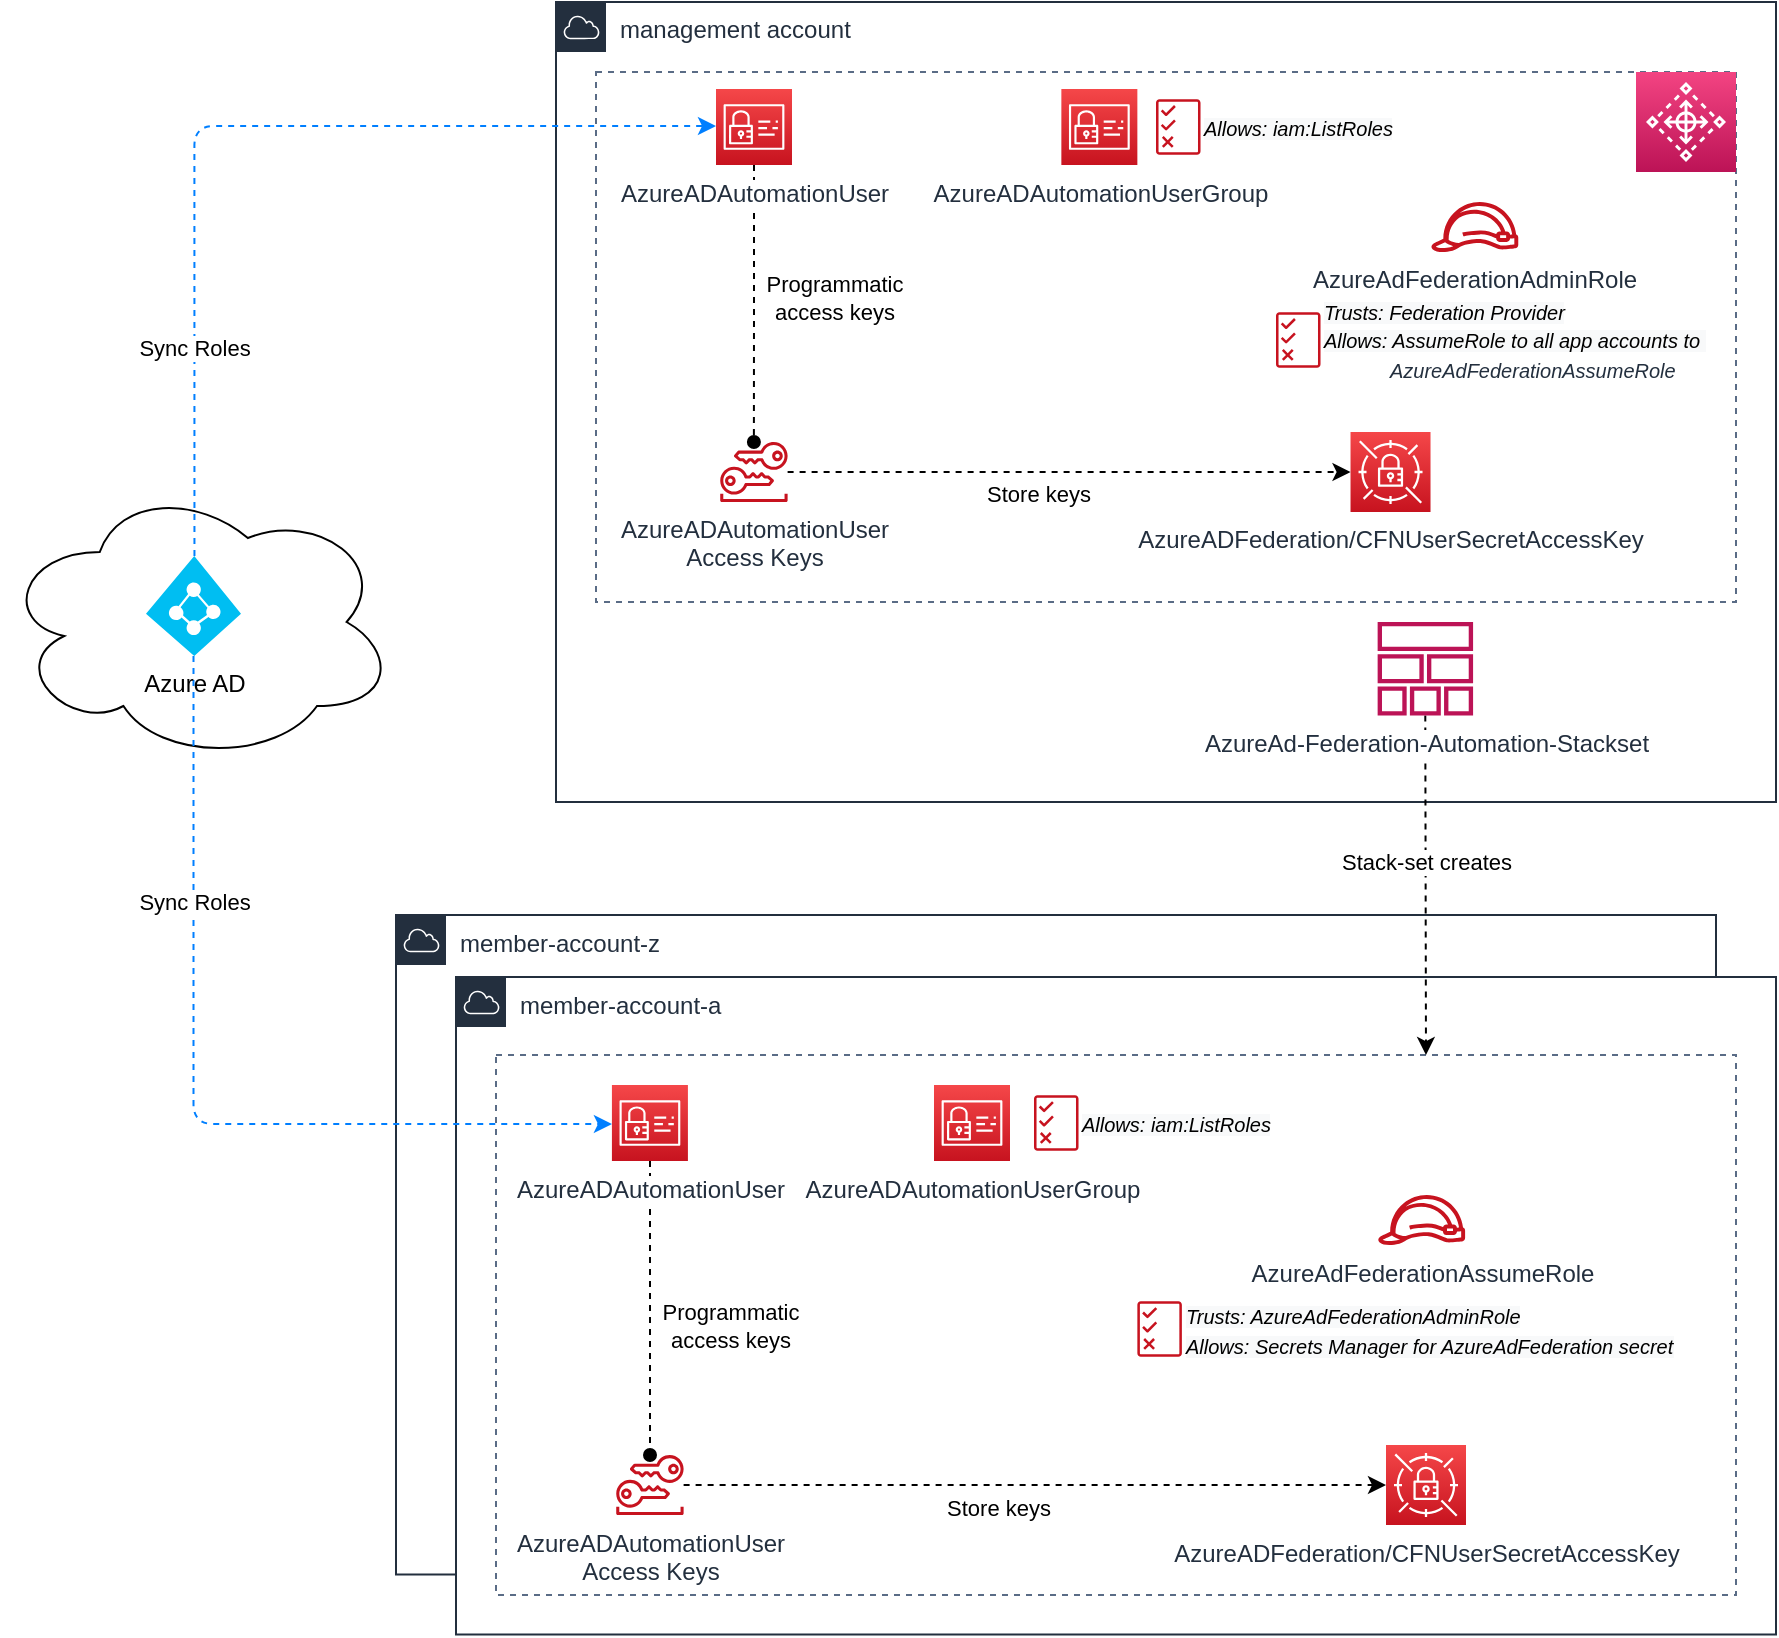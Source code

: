 <mxfile version="14.4.3" type="device" pages="3"><diagram id="FqrLZWHzoo5J5WxMDRZL" name="Architecture and setup"><mxGraphModel dx="2201" dy="2071" grid="1" gridSize="10" guides="1" tooltips="1" connect="1" arrows="1" fold="1" page="1" pageScale="1" pageWidth="850" pageHeight="1100" math="0" shadow="0"><root><mxCell id="c3f2tB6gFAgfBq4CRRod-0"/><mxCell id="c3f2tB6gFAgfBq4CRRod-1" parent="c3f2tB6gFAgfBq4CRRod-0"/><mxCell id="7dn_jiXcMwLFWpbqytFQ-9" value="management account" style="points=[[0,0],[0.25,0],[0.5,0],[0.75,0],[1,0],[1,0.25],[1,0.5],[1,0.75],[1,1],[0.75,1],[0.5,1],[0.25,1],[0,1],[0,0.75],[0,0.5],[0,0.25]];outlineConnect=0;gradientColor=none;html=1;whiteSpace=wrap;fontSize=12;fontStyle=0;shape=mxgraph.aws4.group;grIcon=mxgraph.aws4.group_aws_cloud;strokeColor=#232F3E;fillColor=none;verticalAlign=top;align=left;spacingLeft=30;fontColor=#232F3E;dashed=0;" parent="c3f2tB6gFAgfBq4CRRod-1" vertex="1"><mxGeometry x="150" y="-320" width="610" height="400" as="geometry"/></mxCell><mxCell id="RjcXQ5EP-Vv-G3318iv2-3" value="" style="fillColor=none;strokeColor=#5A6C86;dashed=1;verticalAlign=top;fontStyle=0;fontColor=#5A6C86;labelBackgroundColor=#ffffff;align=left;" parent="c3f2tB6gFAgfBq4CRRod-1" vertex="1"><mxGeometry x="170" y="-285" width="570" height="265" as="geometry"/></mxCell><mxCell id="SARxEaDUFfVSbtmHEN4Y-0" value="" style="ellipse;shape=cloud;whiteSpace=wrap;html=1;" parent="c3f2tB6gFAgfBq4CRRod-1" vertex="1"><mxGeometry x="-127.5" y="-80" width="197.5" height="140" as="geometry"/></mxCell><mxCell id="dH2w4yvX9Bx07AGb9wOr-0" value="member-account-z" style="points=[[0,0],[0.25,0],[0.5,0],[0.75,0],[1,0],[1,0.25],[1,0.5],[1,0.75],[1,1],[0.75,1],[0.5,1],[0.25,1],[0,1],[0,0.75],[0,0.5],[0,0.25]];outlineConnect=0;gradientColor=none;html=1;whiteSpace=wrap;fontSize=12;fontStyle=0;shape=mxgraph.aws4.group;grIcon=mxgraph.aws4.group_aws_cloud;strokeColor=#232F3E;verticalAlign=top;align=left;spacingLeft=30;fontColor=#232F3E;dashed=0;" parent="c3f2tB6gFAgfBq4CRRod-1" vertex="1"><mxGeometry x="70" y="136.53" width="660" height="329.77" as="geometry"/></mxCell><mxCell id="7dn_jiXcMwLFWpbqytFQ-4" value="member-account-a" style="points=[[0,0],[0.25,0],[0.5,0],[0.75,0],[1,0],[1,0.25],[1,0.5],[1,0.75],[1,1],[0.75,1],[0.5,1],[0.25,1],[0,1],[0,0.75],[0,0.5],[0,0.25]];outlineConnect=0;gradientColor=none;html=1;whiteSpace=wrap;fontSize=12;fontStyle=0;shape=mxgraph.aws4.group;grIcon=mxgraph.aws4.group_aws_cloud;strokeColor=#232F3E;verticalAlign=top;align=left;spacingLeft=30;fontColor=#232F3E;dashed=0;" parent="c3f2tB6gFAgfBq4CRRod-1" vertex="1"><mxGeometry x="100" y="167.53" width="660" height="328.77" as="geometry"/></mxCell><mxCell id="7dn_jiXcMwLFWpbqytFQ-58" value="AzureAdFederationAdminRole" style="outlineConnect=0;fontColor=#232F3E;gradientColor=none;fillColor=#C7131F;strokeColor=none;dashed=0;verticalLabelPosition=bottom;verticalAlign=top;align=center;html=1;fontSize=12;fontStyle=0;aspect=fixed;pointerEvents=1;shape=mxgraph.aws4.role;labelBackgroundColor=#ffffff;" parent="c3f2tB6gFAgfBq4CRRod-1" vertex="1"><mxGeometry x="587.26" y="-220" width="44.32" height="25" as="geometry"/></mxCell><mxCell id="7dn_jiXcMwLFWpbqytFQ-59" value="&lt;span style=&quot;color: rgb(0 , 0 , 0) ; font-size: 10px ; font-style: italic ; text-align: left ; background-color: rgb(248 , 249 , 250)&quot;&gt;Trusts: Federation Provider&lt;/span&gt;&lt;br style=&quot;color: rgb(0 , 0 , 0) ; font-size: 10px ; font-style: italic ; text-align: left ; background-color: rgb(248 , 249 , 250)&quot;&gt;&lt;span style=&quot;color: rgb(0 , 0 , 0) ; font-size: 10px ; font-style: italic ; text-align: left ; background-color: rgb(248 , 249 , 250)&quot;&gt;Allows: AssumeRole to all app accounts to&amp;nbsp;&lt;br&gt;&lt;/span&gt;&lt;span style=&quot;text-align: center&quot;&gt;&lt;font style=&quot;font-size: 10px&quot;&gt;&lt;i&gt;&amp;nbsp; &amp;nbsp; &amp;nbsp; &amp;nbsp; &amp;nbsp; &amp;nbsp; AzureAdFederationAssumeRole&lt;/i&gt;&lt;/font&gt;&lt;/span&gt;&lt;span style=&quot;color: rgb(0 , 0 , 0) ; font-size: 10px ; font-style: italic ; text-align: left ; background-color: rgb(248 , 249 , 250)&quot;&gt;&lt;br&gt;&lt;/span&gt;" style="outlineConnect=0;fontColor=#232F3E;gradientColor=none;fillColor=#C7131F;strokeColor=none;dashed=0;verticalLabelPosition=middle;verticalAlign=middle;align=left;html=1;fontSize=12;fontStyle=0;aspect=fixed;pointerEvents=1;shape=mxgraph.aws4.permissions;labelBackgroundColor=#ffffff;labelPosition=right;" parent="c3f2tB6gFAgfBq4CRRod-1" vertex="1"><mxGeometry x="510" y="-165" width="22.26" height="28" as="geometry"/></mxCell><mxCell id="7dn_jiXcMwLFWpbqytFQ-43" value="" style="fillColor=none;strokeColor=#5A6C86;dashed=1;verticalAlign=top;fontStyle=0;fontColor=#5A6C86;labelBackgroundColor=#ffffff;align=left;" parent="c3f2tB6gFAgfBq4CRRod-1" vertex="1"><mxGeometry x="120" y="206.53" width="620" height="270" as="geometry"/></mxCell><mxCell id="F_xfmrEzftqFc8TvGtLU-1" style="edgeStyle=orthogonalEdgeStyle;rounded=0;orthogonalLoop=1;jettySize=auto;html=1;fontColor=#FFFFFF;dashed=1;" edge="1" parent="c3f2tB6gFAgfBq4CRRod-1" source="7dn_jiXcMwLFWpbqytFQ-42" target="7dn_jiXcMwLFWpbqytFQ-45"><mxGeometry relative="1" as="geometry"/></mxCell><mxCell id="F_xfmrEzftqFc8TvGtLU-2" value="&lt;font color=&quot;#000000&quot;&gt;Store keys&lt;/font&gt;" style="edgeLabel;html=1;align=center;verticalAlign=middle;resizable=0;points=[];fontColor=#FFFFFF;" vertex="1" connectable="0" parent="F_xfmrEzftqFc8TvGtLU-1"><mxGeometry x="-0.08" y="-1" relative="1" as="geometry"><mxPoint x="-4.81" y="10" as="offset"/></mxGeometry></mxCell><mxCell id="7dn_jiXcMwLFWpbqytFQ-42" value="AzureADAutomationUser&lt;br&gt;Access Keys" style="outlineConnect=0;fontColor=#232F3E;gradientColor=none;fillColor=#C7131F;strokeColor=none;dashed=0;verticalLabelPosition=bottom;verticalAlign=top;align=center;html=1;fontSize=12;fontStyle=0;aspect=fixed;pointerEvents=1;shape=mxgraph.aws4.long_term_security_credential;labelBackgroundColor=#ffffff;" parent="c3f2tB6gFAgfBq4CRRod-1" vertex="1"><mxGeometry x="180" y="406.53" width="33.92" height="30" as="geometry"/></mxCell><mxCell id="7dn_jiXcMwLFWpbqytFQ-44" value="AzureADAutomationUserGroup" style="outlineConnect=0;fontColor=#232F3E;gradientColor=#F54749;gradientDirection=north;fillColor=#C7131F;strokeColor=#ffffff;dashed=0;verticalLabelPosition=bottom;verticalAlign=top;align=center;html=1;fontSize=12;fontStyle=0;aspect=fixed;shape=mxgraph.aws4.resourceIcon;resIcon=mxgraph.aws4.identity_and_access_management;labelBackgroundColor=#ffffff;" parent="c3f2tB6gFAgfBq4CRRod-1" vertex="1"><mxGeometry x="339" y="221.53" width="38" height="38" as="geometry"/></mxCell><mxCell id="7dn_jiXcMwLFWpbqytFQ-45" value="AzureADFederation/CFNUserSecretAccessKey" style="outlineConnect=0;fontColor=#232F3E;gradientColor=#F54749;gradientDirection=north;fillColor=#C7131F;strokeColor=#ffffff;dashed=0;verticalLabelPosition=bottom;verticalAlign=top;align=center;html=1;fontSize=12;fontStyle=0;aspect=fixed;shape=mxgraph.aws4.resourceIcon;resIcon=mxgraph.aws4.secrets_manager;labelBackgroundColor=#ffffff;" parent="c3f2tB6gFAgfBq4CRRod-1" vertex="1"><mxGeometry x="565" y="401.53" width="40" height="40" as="geometry"/></mxCell><mxCell id="F_xfmrEzftqFc8TvGtLU-3" style="edgeStyle=orthogonalEdgeStyle;rounded=1;orthogonalLoop=1;jettySize=auto;html=1;dashed=1;fontColor=#FFFFFF;endArrow=oval;endFill=1;" edge="1" parent="c3f2tB6gFAgfBq4CRRod-1" source="7dn_jiXcMwLFWpbqytFQ-41" target="7dn_jiXcMwLFWpbqytFQ-42"><mxGeometry relative="1" as="geometry"><Array as="points"><mxPoint x="197" y="336.53"/><mxPoint x="197" y="336.53"/></Array></mxGeometry></mxCell><mxCell id="F_xfmrEzftqFc8TvGtLU-4" value="&lt;font color=&quot;#000000&quot;&gt;Programmatic&lt;br&gt;access keys&lt;/font&gt;" style="edgeLabel;html=1;align=center;verticalAlign=middle;resizable=0;points=[];fontColor=#FFFFFF;" vertex="1" connectable="0" parent="F_xfmrEzftqFc8TvGtLU-3"><mxGeometry x="-0.43" y="1" relative="1" as="geometry"><mxPoint x="39" y="40.2" as="offset"/></mxGeometry></mxCell><mxCell id="7dn_jiXcMwLFWpbqytFQ-41" value="AzureADAutomationUser" style="outlineConnect=0;fontColor=#232F3E;gradientColor=#F54749;gradientDirection=north;fillColor=#C7131F;strokeColor=#ffffff;dashed=0;verticalLabelPosition=bottom;verticalAlign=top;align=center;html=1;fontSize=12;fontStyle=0;aspect=fixed;shape=mxgraph.aws4.resourceIcon;resIcon=mxgraph.aws4.identity_and_access_management;labelBackgroundColor=#ffffff;" parent="c3f2tB6gFAgfBq4CRRod-1" vertex="1"><mxGeometry x="177.96" y="221.53" width="38" height="38" as="geometry"/></mxCell><mxCell id="7dn_jiXcMwLFWpbqytFQ-50" value="&lt;span style=&quot;color: rgb(0 , 0 , 0) ; font-size: 10px ; font-style: italic ; text-align: left ; background-color: rgb(248 , 249 , 250)&quot;&gt;Allows: iam:ListRoles&lt;/span&gt;" style="outlineConnect=0;fontColor=#232F3E;gradientColor=none;fillColor=#C7131F;strokeColor=none;dashed=0;verticalLabelPosition=middle;verticalAlign=middle;align=left;html=1;fontSize=12;fontStyle=0;aspect=fixed;pointerEvents=1;shape=mxgraph.aws4.permissions;labelBackgroundColor=#ffffff;labelPosition=right;" parent="c3f2tB6gFAgfBq4CRRod-1" vertex="1"><mxGeometry x="389" y="226.53" width="22.26" height="28" as="geometry"/></mxCell><mxCell id="dH2w4yvX9Bx07AGb9wOr-2" style="edgeStyle=orthogonalEdgeStyle;rounded=1;orthogonalLoop=1;jettySize=auto;html=1;fontSize=11;dashed=1;strokeColor=#007FFF;" parent="c3f2tB6gFAgfBq4CRRod-1" source="dH2w4yvX9Bx07AGb9wOr-1" target="7dn_jiXcMwLFWpbqytFQ-41" edge="1"><mxGeometry relative="1" as="geometry"><Array as="points"><mxPoint x="-31" y="241"/></Array></mxGeometry></mxCell><mxCell id="dH2w4yvX9Bx07AGb9wOr-3" value="Sync Roles" style="edgeLabel;html=1;align=center;verticalAlign=middle;resizable=0;points=[];fontSize=11;" parent="dH2w4yvX9Bx07AGb9wOr-2" vertex="1" connectable="0"><mxGeometry x="-0.777" y="-1" relative="1" as="geometry"><mxPoint x="0.99" y="73.59" as="offset"/></mxGeometry></mxCell><mxCell id="dH2w4yvX9Bx07AGb9wOr-1" value="Azure AD" style="verticalLabelPosition=bottom;html=1;verticalAlign=top;align=center;strokeColor=none;fillColor=#00BEF2;shape=mxgraph.azure.azure_active_directory;fontSize=12;" parent="c3f2tB6gFAgfBq4CRRod-1" vertex="1"><mxGeometry x="-55" y="-43" width="47.5" height="50" as="geometry"/></mxCell><mxCell id="RjcXQ5EP-Vv-G3318iv2-4" value="AzureADAutomationUser&lt;br&gt;Access Keys" style="outlineConnect=0;fontColor=#232F3E;gradientColor=none;fillColor=#C7131F;strokeColor=none;dashed=0;verticalLabelPosition=bottom;verticalAlign=top;align=center;html=1;fontSize=12;fontStyle=0;aspect=fixed;pointerEvents=1;shape=mxgraph.aws4.long_term_security_credential;labelBackgroundColor=#ffffff;" parent="c3f2tB6gFAgfBq4CRRod-1" vertex="1"><mxGeometry x="232" y="-100" width="33.92" height="30" as="geometry"/></mxCell><mxCell id="RjcXQ5EP-Vv-G3318iv2-5" value="AzureADAutomationUserGroup" style="outlineConnect=0;fontColor=#232F3E;gradientColor=#F54749;gradientDirection=north;fillColor=#C7131F;strokeColor=#ffffff;dashed=0;verticalLabelPosition=bottom;verticalAlign=top;align=center;html=1;fontSize=12;fontStyle=0;aspect=fixed;shape=mxgraph.aws4.resourceIcon;resIcon=mxgraph.aws4.identity_and_access_management;labelBackgroundColor=#ffffff;" parent="c3f2tB6gFAgfBq4CRRod-1" vertex="1"><mxGeometry x="402.68" y="-276.5" width="38" height="38" as="geometry"/></mxCell><mxCell id="RjcXQ5EP-Vv-G3318iv2-6" value="AzureADFederation/CFNUserSecretAccessKey" style="outlineConnect=0;fontColor=#232F3E;gradientColor=#F54749;gradientDirection=north;fillColor=#C7131F;strokeColor=#ffffff;dashed=0;verticalLabelPosition=bottom;verticalAlign=top;align=center;html=1;fontSize=12;fontStyle=0;aspect=fixed;shape=mxgraph.aws4.resourceIcon;resIcon=mxgraph.aws4.secrets_manager;labelBackgroundColor=#ffffff;" parent="c3f2tB6gFAgfBq4CRRod-1" vertex="1"><mxGeometry x="547.26" y="-105" width="40" height="40" as="geometry"/></mxCell><mxCell id="RjcXQ5EP-Vv-G3318iv2-8" value="&lt;span style=&quot;color: rgb(0 , 0 , 0) ; font-size: 10px ; font-style: italic ; text-align: left ; background-color: rgb(248 , 249 , 250)&quot;&gt;Allows: iam:ListRoles&lt;/span&gt;" style="outlineConnect=0;fontColor=#232F3E;gradientColor=none;fillColor=#C7131F;strokeColor=none;dashed=0;verticalLabelPosition=middle;verticalAlign=middle;align=left;html=1;fontSize=12;fontStyle=0;aspect=fixed;pointerEvents=1;shape=mxgraph.aws4.permissions;labelBackgroundColor=#ffffff;labelPosition=right;" parent="c3f2tB6gFAgfBq4CRRod-1" vertex="1"><mxGeometry x="450" y="-271.5" width="22.26" height="28" as="geometry"/></mxCell><mxCell id="RjcXQ5EP-Vv-G3318iv2-15" style="edgeStyle=orthogonalEdgeStyle;rounded=1;jumpStyle=arc;orthogonalLoop=1;jettySize=auto;html=1;startArrow=none;startFill=0;dashed=1;entryX=0.75;entryY=0;entryDx=0;entryDy=0;" parent="c3f2tB6gFAgfBq4CRRod-1" source="7dn_jiXcMwLFWpbqytFQ-14" target="7dn_jiXcMwLFWpbqytFQ-43" edge="1"><mxGeometry relative="1" as="geometry"><mxPoint x="200" y="320" as="targetPoint"/><mxPoint x="190.15" y="-176.588" as="sourcePoint"/></mxGeometry></mxCell><mxCell id="RjcXQ5EP-Vv-G3318iv2-16" value="&lt;br&gt;" style="edgeLabel;html=1;align=center;verticalAlign=middle;resizable=0;points=[];fontColor=#4D4D4D;" parent="RjcXQ5EP-Vv-G3318iv2-15" vertex="1" connectable="0"><mxGeometry x="0.028" y="47" relative="1" as="geometry"><mxPoint x="-49" y="47" as="offset"/></mxGeometry></mxCell><mxCell id="F_xfmrEzftqFc8TvGtLU-5" value="&lt;font color=&quot;#000000&quot;&gt;Stack-set creates&lt;/font&gt;" style="edgeLabel;html=1;align=center;verticalAlign=middle;resizable=0;points=[];fontColor=#FFFFFF;" vertex="1" connectable="0" parent="RjcXQ5EP-Vv-G3318iv2-15"><mxGeometry x="-0.036" relative="1" as="geometry"><mxPoint y="-8.77" as="offset"/></mxGeometry></mxCell><mxCell id="7dn_jiXcMwLFWpbqytFQ-14" value="AzureAd-Federation-Automation-Stackset" style="outlineConnect=0;fontColor=#232F3E;gradientColor=none;fillColor=#BC1356;strokeColor=none;dashed=0;verticalLabelPosition=bottom;verticalAlign=top;align=center;html=1;fontSize=12;fontStyle=0;aspect=fixed;pointerEvents=1;shape=mxgraph.aws4.stack;labelBackgroundColor=#ffffff;" parent="c3f2tB6gFAgfBq4CRRod-1" vertex="1"><mxGeometry x="560.68" y="-10" width="48" height="46.77" as="geometry"/></mxCell><mxCell id="7dn_jiXcMwLFWpbqytFQ-37" value="AzureAdFederationAssumeRole" style="outlineConnect=0;fontColor=#232F3E;gradientColor=none;fillColor=#C7131F;strokeColor=none;dashed=0;verticalLabelPosition=bottom;verticalAlign=top;align=center;html=1;fontSize=12;fontStyle=0;aspect=fixed;pointerEvents=1;shape=mxgraph.aws4.role;labelBackgroundColor=#ffffff;" parent="c3f2tB6gFAgfBq4CRRod-1" vertex="1"><mxGeometry x="560.68" y="276.53" width="44.32" height="25" as="geometry"/></mxCell><mxCell id="7dn_jiXcMwLFWpbqytFQ-40" value="&lt;span style=&quot;color: rgb(0 , 0 , 0) ; font-size: 10px ; font-style: italic ; text-align: left ; background-color: rgb(248 , 249 , 250)&quot;&gt;Trusts: AzureAdFederationAdminRole&lt;/span&gt;&lt;br style=&quot;color: rgb(0 , 0 , 0) ; font-size: 10px ; font-style: italic ; text-align: left ; background-color: rgb(248 , 249 , 250)&quot;&gt;&lt;span style=&quot;color: rgb(0 , 0 , 0) ; font-size: 10px ; font-style: italic ; text-align: left ; background-color: rgb(248 , 249 , 250)&quot;&gt;Allows: Secrets Manager for AzureAdFederation secret&lt;/span&gt;" style="outlineConnect=0;fontColor=#232F3E;gradientColor=none;fillColor=#C7131F;strokeColor=none;dashed=0;verticalLabelPosition=middle;verticalAlign=middle;align=left;html=1;fontSize=12;fontStyle=0;aspect=fixed;pointerEvents=1;shape=mxgraph.aws4.permissions;labelBackgroundColor=#ffffff;labelPosition=right;" parent="c3f2tB6gFAgfBq4CRRod-1" vertex="1"><mxGeometry x="440.68" y="329.53" width="22.26" height="28" as="geometry"/></mxCell><mxCell id="F_xfmrEzftqFc8TvGtLU-6" style="edgeStyle=orthogonalEdgeStyle;rounded=1;orthogonalLoop=1;jettySize=auto;html=1;dashed=1;fontColor=#FFFFFF;endArrow=oval;endFill=1;" edge="1" parent="c3f2tB6gFAgfBq4CRRod-1" source="RjcXQ5EP-Vv-G3318iv2-7" target="RjcXQ5EP-Vv-G3318iv2-4"><mxGeometry relative="1" as="geometry"><mxPoint x="207" y="269.53" as="sourcePoint"/><mxPoint x="286" y="-120" as="targetPoint"/></mxGeometry></mxCell><mxCell id="F_xfmrEzftqFc8TvGtLU-7" value="&lt;font color=&quot;#000000&quot;&gt;Programmatic&lt;br&gt;access keys&lt;/font&gt;" style="edgeLabel;html=1;align=center;verticalAlign=middle;resizable=0;points=[];fontColor=#FFFFFF;" vertex="1" connectable="0" parent="F_xfmrEzftqFc8TvGtLU-6"><mxGeometry x="-0.43" y="1" relative="1" as="geometry"><mxPoint x="39" y="27.07" as="offset"/></mxGeometry></mxCell><mxCell id="RjcXQ5EP-Vv-G3318iv2-7" value="AzureADAutomationUser" style="outlineConnect=0;fontColor=#232F3E;gradientColor=#F54749;gradientDirection=north;fillColor=#C7131F;strokeColor=#ffffff;dashed=0;verticalLabelPosition=bottom;verticalAlign=top;align=center;html=1;fontSize=12;fontStyle=0;aspect=fixed;shape=mxgraph.aws4.resourceIcon;resIcon=mxgraph.aws4.identity_and_access_management;labelBackgroundColor=#ffffff;" parent="c3f2tB6gFAgfBq4CRRod-1" vertex="1"><mxGeometry x="230" y="-276.5" width="38" height="38" as="geometry"/></mxCell><mxCell id="F_xfmrEzftqFc8TvGtLU-8" style="edgeStyle=orthogonalEdgeStyle;rounded=1;orthogonalLoop=1;jettySize=auto;html=1;fontSize=11;dashed=1;strokeColor=#007FFF;exitX=0.51;exitY=0;exitDx=0;exitDy=0;exitPerimeter=0;" edge="1" parent="c3f2tB6gFAgfBq4CRRod-1" source="dH2w4yvX9Bx07AGb9wOr-1" target="RjcXQ5EP-Vv-G3318iv2-7"><mxGeometry relative="1" as="geometry"><Array as="points"><mxPoint x="-31" y="-258"/></Array><mxPoint x="-30.775" y="-43" as="sourcePoint"/><mxPoint x="270" y="-257" as="targetPoint"/></mxGeometry></mxCell><mxCell id="F_xfmrEzftqFc8TvGtLU-9" value="Sync Roles" style="edgeLabel;html=1;align=center;verticalAlign=middle;resizable=0;points=[];fontSize=11;" vertex="1" connectable="0" parent="F_xfmrEzftqFc8TvGtLU-8"><mxGeometry x="-0.777" y="-1" relative="1" as="geometry"><mxPoint x="-1" y="-51.67" as="offset"/></mxGeometry></mxCell><mxCell id="F_xfmrEzftqFc8TvGtLU-10" style="edgeStyle=orthogonalEdgeStyle;rounded=0;orthogonalLoop=1;jettySize=auto;html=1;fontColor=#FFFFFF;dashed=1;" edge="1" parent="c3f2tB6gFAgfBq4CRRod-1" source="RjcXQ5EP-Vv-G3318iv2-4" target="RjcXQ5EP-Vv-G3318iv2-6"><mxGeometry relative="1" as="geometry"><mxPoint x="223.809" y="431.53" as="sourcePoint"/><mxPoint x="575" y="431.53" as="targetPoint"/></mxGeometry></mxCell><mxCell id="F_xfmrEzftqFc8TvGtLU-11" value="&lt;font color=&quot;#000000&quot;&gt;Store keys&lt;/font&gt;" style="edgeLabel;html=1;align=center;verticalAlign=middle;resizable=0;points=[];fontColor=#FFFFFF;" vertex="1" connectable="0" parent="F_xfmrEzftqFc8TvGtLU-10"><mxGeometry x="-0.08" y="-1" relative="1" as="geometry"><mxPoint x="-4.81" y="10" as="offset"/></mxGeometry></mxCell><mxCell id="F_xfmrEzftqFc8TvGtLU-12" value="" style="points=[[0,0,0],[0.25,0,0],[0.5,0,0],[0.75,0,0],[1,0,0],[0,1,0],[0.25,1,0],[0.5,1,0],[0.75,1,0],[1,1,0],[0,0.25,0],[0,0.5,0],[0,0.75,0],[1,0.25,0],[1,0.5,0],[1,0.75,0]];points=[[0,0,0],[0.25,0,0],[0.5,0,0],[0.75,0,0],[1,0,0],[0,1,0],[0.25,1,0],[0.5,1,0],[0.75,1,0],[1,1,0],[0,0.25,0],[0,0.5,0],[0,0.75,0],[1,0.25,0],[1,0.5,0],[1,0.75,0]];outlineConnect=0;fontColor=#232F3E;gradientColor=#F34482;gradientDirection=north;fillColor=#BC1356;strokeColor=#ffffff;dashed=0;verticalLabelPosition=bottom;verticalAlign=top;align=center;html=1;fontSize=12;fontStyle=0;aspect=fixed;shape=mxgraph.aws4.resourceIcon;resIcon=mxgraph.aws4.control_tower;" vertex="1" parent="c3f2tB6gFAgfBq4CRRod-1"><mxGeometry x="690" y="-285" width="50" height="50" as="geometry"/></mxCell><mxCell id="7dn_jiXcMwLFWpbqytFQ-65" value="Cloud Admin Setup" parent="c3f2tB6gFAgfBq4CRRod-0" visible="0"/><mxCell id="7dn_jiXcMwLFWpbqytFQ-26" value="cfn-azuread-fed-stackset.yaml" style="outlineConnect=0;fontColor=#232F3E;gradientColor=none;fillColor=#BC1356;strokeColor=none;dashed=0;verticalLabelPosition=bottom;verticalAlign=top;align=center;html=1;fontSize=12;fontStyle=0;aspect=fixed;pointerEvents=1;shape=mxgraph.aws4.template;" parent="7dn_jiXcMwLFWpbqytFQ-65" vertex="1"><mxGeometry x="890" y="-290" width="40" height="48" as="geometry"/></mxCell><mxCell id="7dn_jiXcMwLFWpbqytFQ-62" value="cfn-azuread-fed-admin-role.yaml" style="outlineConnect=0;fontColor=#232F3E;gradientColor=none;fillColor=#BC1356;strokeColor=none;dashed=0;verticalLabelPosition=bottom;verticalAlign=top;align=center;html=1;fontSize=12;fontStyle=0;aspect=fixed;pointerEvents=1;shape=mxgraph.aws4.template;" parent="7dn_jiXcMwLFWpbqytFQ-65" vertex="1"><mxGeometry x="890" y="-390" width="40" height="48" as="geometry"/></mxCell><mxCell id="7dn_jiXcMwLFWpbqytFQ-63" style="edgeStyle=orthogonalEdgeStyle;rounded=1;orthogonalLoop=1;jettySize=auto;html=1;entryX=1;entryY=0.5;entryDx=0;entryDy=0;dashed=1;endArrow=classic;endFill=1;fontColor=#4D4D4D;" parent="7dn_jiXcMwLFWpbqytFQ-65" source="VKh6G32uSdE6U0LtTRjT-0" target="7dn_jiXcMwLFWpbqytFQ-62" edge="1"><mxGeometry relative="1" as="geometry"><mxPoint x="1160" y="-290" as="sourcePoint"/><mxPoint x="664.66" y="-369.39" as="targetPoint"/><Array as="points"><mxPoint x="1165" y="-366"/></Array></mxGeometry></mxCell><mxCell id="7dn_jiXcMwLFWpbqytFQ-64" value="1) Create Stack (one time setup)" style="edgeLabel;html=1;align=center;verticalAlign=middle;resizable=0;points=[];fontColor=#4D4D4D;" parent="7dn_jiXcMwLFWpbqytFQ-63" vertex="1" connectable="0"><mxGeometry x="-0.13" y="1" relative="1" as="geometry"><mxPoint x="-77.29" y="-15" as="offset"/></mxGeometry></mxCell><mxCell id="7dn_jiXcMwLFWpbqytFQ-25" style="edgeStyle=orthogonalEdgeStyle;rounded=1;jumpStyle=arc;orthogonalLoop=1;jettySize=auto;html=1;startArrow=none;startFill=0;endArrow=classic;endFill=1;strokeWidth=1;fontSize=10;dashed=1;" parent="7dn_jiXcMwLFWpbqytFQ-65" source="7dn_jiXcMwLFWpbqytFQ-26" target="7dn_jiXcMwLFWpbqytFQ-14" edge="1"><mxGeometry relative="1" as="geometry"><mxPoint x="660" y="-267" as="targetPoint"/><Array as="points"><mxPoint x="770" y="-266"/><mxPoint x="770" y="-50"/><mxPoint x="590" y="-50"/></Array></mxGeometry></mxCell><mxCell id="7dn_jiXcMwLFWpbqytFQ-30" style="edgeStyle=orthogonalEdgeStyle;rounded=1;jumpStyle=arc;orthogonalLoop=1;jettySize=auto;html=1;dashed=1;startArrow=none;startFill=0;endArrow=classic;endFill=1;strokeWidth=1;fontSize=10;" parent="7dn_jiXcMwLFWpbqytFQ-65" source="VKh6G32uSdE6U0LtTRjT-0" target="7dn_jiXcMwLFWpbqytFQ-26" edge="1"><mxGeometry relative="1" as="geometry"><mxPoint x="1160" y="-266" as="sourcePoint"/></mxGeometry></mxCell><mxCell id="7dn_jiXcMwLFWpbqytFQ-31" value="2) Creates StackSet (one time setup)" style="edgeLabel;html=1;align=center;verticalAlign=middle;resizable=0;points=[];fontSize=11;" parent="7dn_jiXcMwLFWpbqytFQ-30" vertex="1" connectable="0"><mxGeometry x="0.214" relative="1" as="geometry"><mxPoint x="20.25" y="-13.39" as="offset"/></mxGeometry></mxCell><mxCell id="LpopPmGT9c_zJsNjT6-V-0" style="edgeStyle=orthogonalEdgeStyle;rounded=1;orthogonalLoop=1;jettySize=auto;html=1;dashed=1;endArrow=classic;endFill=1;fontColor=#4D4D4D;entryX=0.5;entryY=0;entryDx=0;entryDy=0;" parent="7dn_jiXcMwLFWpbqytFQ-65" source="7dn_jiXcMwLFWpbqytFQ-62" target="RjcXQ5EP-Vv-G3318iv2-3" edge="1"><mxGeometry relative="1" as="geometry"><Array as="points"><mxPoint x="435" y="-360"/></Array><mxPoint x="325" y="-240" as="sourcePoint"/><mxPoint x="320" y="-160" as="targetPoint"/></mxGeometry></mxCell><mxCell id="VKh6G32uSdE6U0LtTRjT-0" value="Cloud Admin" style="outlineConnect=0;fontColor=#232F3E;gradientColor=none;fillColor=#232F3E;strokeColor=none;dashed=0;verticalLabelPosition=bottom;verticalAlign=top;align=center;html=1;fontSize=12;fontStyle=0;aspect=fixed;pointerEvents=1;shape=mxgraph.aws4.user;" parent="7dn_jiXcMwLFWpbqytFQ-65" vertex="1"><mxGeometry x="1150" y="-285.25" width="38.5" height="38.5" as="geometry"/></mxCell></root></mxGraphModel></diagram><diagram name="workflow" id="9NhBHbqtQvZD5T5OXKM4"><mxGraphModel dx="1963" dy="1900" grid="1" gridSize="10" guides="1" tooltips="1" connect="1" arrows="1" fold="1" page="1" pageScale="1" pageWidth="850" pageHeight="1100" math="0" shadow="0"><root><mxCell id="ecbQXqs9eKeEXQ746qT--0"/><mxCell id="ecbQXqs9eKeEXQ746qT--1" parent="ecbQXqs9eKeEXQ746qT--0"/><mxCell id="xBXWzLloOaqbRb26Omyu-0" value="" style="ellipse;shape=cloud;whiteSpace=wrap;html=1;" parent="ecbQXqs9eKeEXQ746qT--1" vertex="1"><mxGeometry x="-180" y="30" width="197.5" height="140" as="geometry"/></mxCell><mxCell id="ecbQXqs9eKeEXQ746qT--2" value="member-account-z" style="points=[[0,0],[0.25,0],[0.5,0],[0.75,0],[1,0],[1,0.25],[1,0.5],[1,0.75],[1,1],[0.75,1],[0.5,1],[0.25,1],[0,1],[0,0.75],[0,0.5],[0,0.25]];outlineConnect=0;gradientColor=none;html=1;whiteSpace=wrap;fontSize=12;fontStyle=0;shape=mxgraph.aws4.group;grIcon=mxgraph.aws4.group_aws_cloud;strokeColor=#232F3E;verticalAlign=top;align=left;spacingLeft=30;fontColor=#232F3E;dashed=0;" parent="ecbQXqs9eKeEXQ746qT--1" vertex="1"><mxGeometry x="40" y="170.23" width="660" height="329.77" as="geometry"/></mxCell><mxCell id="ecbQXqs9eKeEXQ746qT--3" value="member-account-a" style="points=[[0,0],[0.25,0],[0.5,0],[0.75,0],[1,0],[1,0.25],[1,0.5],[1,0.75],[1,1],[0.75,1],[0.5,1],[0.25,1],[0,1],[0,0.75],[0,0.5],[0,0.25]];outlineConnect=0;gradientColor=none;html=1;whiteSpace=wrap;fontSize=12;fontStyle=0;shape=mxgraph.aws4.group;grIcon=mxgraph.aws4.group_aws_cloud;strokeColor=#232F3E;verticalAlign=top;align=left;spacingLeft=30;fontColor=#232F3E;dashed=0;" parent="ecbQXqs9eKeEXQ746qT--1" vertex="1"><mxGeometry x="70" y="201.23" width="660" height="328.77" as="geometry"/></mxCell><mxCell id="ecbQXqs9eKeEXQ746qT--4" value="management account" style="points=[[0,0],[0.25,0],[0.5,0],[0.75,0],[1,0],[1,0.25],[1,0.5],[1,0.75],[1,1],[0.75,1],[0.5,1],[0.25,1],[0,1],[0,0.75],[0,0.5],[0,0.25]];outlineConnect=0;gradientColor=none;html=1;whiteSpace=wrap;fontSize=12;fontStyle=0;shape=mxgraph.aws4.group;grIcon=mxgraph.aws4.group_aws_cloud;strokeColor=#232F3E;fillColor=none;verticalAlign=top;align=left;spacingLeft=30;fontColor=#232F3E;dashed=0;" parent="ecbQXqs9eKeEXQ746qT--1" vertex="1"><mxGeometry x="150" y="-70" width="570" height="200" as="geometry"/></mxCell><mxCell id="ecbQXqs9eKeEXQ746qT--5" value="" style="fillColor=none;strokeColor=#5A6C86;dashed=1;verticalAlign=top;fontStyle=0;fontColor=#5A6C86;labelBackgroundColor=#ffffff;align=left;" parent="ecbQXqs9eKeEXQ746qT--1" vertex="1"><mxGeometry x="169" y="-33.23" width="256.08" height="120" as="geometry"/></mxCell><mxCell id="ecbQXqs9eKeEXQ746qT--6" value="AzureAdFederationAdminRole" style="outlineConnect=0;fontColor=#232F3E;gradientColor=none;fillColor=#C7131F;strokeColor=none;dashed=0;verticalLabelPosition=bottom;verticalAlign=top;align=center;html=1;fontSize=12;fontStyle=0;aspect=fixed;pointerEvents=1;shape=mxgraph.aws4.role;labelBackgroundColor=#ffffff;" parent="ecbQXqs9eKeEXQ746qT--1" vertex="1"><mxGeometry x="301.84" y="-27.23" width="44.32" height="25" as="geometry"/></mxCell><mxCell id="ecbQXqs9eKeEXQ746qT--7" value="&lt;span style=&quot;color: rgb(0 , 0 , 0) ; font-size: 10px ; font-style: italic ; text-align: left ; background-color: rgb(248 , 249 , 250)&quot;&gt;Trusts: Federation Provider&lt;/span&gt;&lt;br style=&quot;color: rgb(0 , 0 , 0) ; font-size: 10px ; font-style: italic ; text-align: left ; background-color: rgb(248 , 249 , 250)&quot;&gt;&lt;span style=&quot;color: rgb(0 , 0 , 0) ; font-size: 10px ; font-style: italic ; text-align: left ; background-color: rgb(248 , 249 , 250)&quot;&gt;Allows: AssumeRole to all app accounts to&amp;nbsp;&lt;br&gt;&lt;/span&gt;&lt;span style=&quot;text-align: center&quot;&gt;&lt;font style=&quot;font-size: 10px&quot;&gt;&lt;i&gt;&amp;nbsp; &amp;nbsp; &amp;nbsp; &amp;nbsp; &amp;nbsp; &amp;nbsp; AzureAdFederationAssumeRole&lt;/i&gt;&lt;/font&gt;&lt;/span&gt;&lt;span style=&quot;color: rgb(0 , 0 , 0) ; font-size: 10px ; font-style: italic ; text-align: left ; background-color: rgb(248 , 249 , 250)&quot;&gt;&lt;br&gt;&lt;/span&gt;" style="outlineConnect=0;fontColor=#232F3E;gradientColor=none;fillColor=#C7131F;strokeColor=none;dashed=0;verticalLabelPosition=middle;verticalAlign=middle;align=left;html=1;fontSize=12;fontStyle=0;aspect=fixed;pointerEvents=1;shape=mxgraph.aws4.permissions;labelBackgroundColor=#ffffff;labelPosition=right;" parent="ecbQXqs9eKeEXQ746qT--1" vertex="1"><mxGeometry x="181.84" y="37.77" width="22.26" height="28" as="geometry"/></mxCell><mxCell id="ecbQXqs9eKeEXQ746qT--11" value="" style="fillColor=none;strokeColor=#5A6C86;dashed=1;verticalAlign=top;fontStyle=0;fontColor=#5A6C86;labelBackgroundColor=#ffffff;align=left;" parent="ecbQXqs9eKeEXQ746qT--1" vertex="1"><mxGeometry x="90" y="240.23" width="620" height="270" as="geometry"/></mxCell><mxCell id="ecbQXqs9eKeEXQ746qT--12" value="Access Keys" style="outlineConnect=0;fontColor=#232F3E;gradientColor=none;fillColor=#C7131F;strokeColor=none;dashed=0;verticalLabelPosition=bottom;verticalAlign=top;align=center;html=1;fontSize=12;fontStyle=0;aspect=fixed;pointerEvents=1;shape=mxgraph.aws4.long_term_security_credential;labelBackgroundColor=#ffffff;" parent="ecbQXqs9eKeEXQ746qT--1" vertex="1"><mxGeometry x="120" y="440.23" width="33.92" height="30" as="geometry"/></mxCell><mxCell id="ecbQXqs9eKeEXQ746qT--13" value="AzureADAutomationUserGroup" style="outlineConnect=0;fontColor=#232F3E;gradientColor=#F54749;gradientDirection=north;fillColor=#C7131F;strokeColor=#ffffff;dashed=0;verticalLabelPosition=bottom;verticalAlign=top;align=center;html=1;fontSize=12;fontStyle=0;aspect=fixed;shape=mxgraph.aws4.resourceIcon;resIcon=mxgraph.aws4.identity_and_access_management;labelBackgroundColor=#ffffff;" parent="ecbQXqs9eKeEXQ746qT--1" vertex="1"><mxGeometry x="250" y="349.73" width="38" height="38" as="geometry"/></mxCell><mxCell id="ecbQXqs9eKeEXQ746qT--14" value="AzureADFederation/CFNUserSecretAccessKey" style="outlineConnect=0;fontColor=#232F3E;gradientColor=#F54749;gradientDirection=north;fillColor=#C7131F;strokeColor=#ffffff;dashed=0;verticalLabelPosition=bottom;verticalAlign=top;align=center;html=1;fontSize=12;fontStyle=0;aspect=fixed;shape=mxgraph.aws4.resourceIcon;resIcon=mxgraph.aws4.secrets_manager;labelBackgroundColor=#ffffff;" parent="ecbQXqs9eKeEXQ746qT--1" vertex="1"><mxGeometry x="535" y="435.23" width="40" height="40" as="geometry"/></mxCell><mxCell id="ecbQXqs9eKeEXQ746qT--16" value="&lt;span style=&quot;color: rgb(0 , 0 , 0) ; font-size: 10px ; font-style: italic ; text-align: left ; background-color: rgb(248 , 249 , 250)&quot;&gt;Allows: iam:ListRoles&lt;/span&gt;" style="outlineConnect=0;fontColor=#232F3E;gradientColor=none;fillColor=#C7131F;strokeColor=none;dashed=0;verticalLabelPosition=middle;verticalAlign=middle;align=left;html=1;fontSize=12;fontStyle=0;aspect=fixed;pointerEvents=1;shape=mxgraph.aws4.permissions;labelBackgroundColor=#ffffff;labelPosition=right;" parent="ecbQXqs9eKeEXQ746qT--1" vertex="1"><mxGeometry x="300" y="354.73" width="22.26" height="28" as="geometry"/></mxCell><mxCell id="ecbQXqs9eKeEXQ746qT--17" style="edgeStyle=orthogonalEdgeStyle;rounded=1;orthogonalLoop=1;jettySize=auto;html=1;fontSize=11;dashed=1;strokeColor=#007FFF;" parent="ecbQXqs9eKeEXQ746qT--1" source="ecbQXqs9eKeEXQ746qT--19" target="ecbQXqs9eKeEXQ746qT--15" edge="1"><mxGeometry relative="1" as="geometry"><Array as="points"><mxPoint x="-21" y="270"/></Array></mxGeometry></mxCell><mxCell id="ecbQXqs9eKeEXQ746qT--18" value="Sync Roles" style="edgeLabel;html=1;align=center;verticalAlign=middle;resizable=0;points=[];fontSize=11;" parent="ecbQXqs9eKeEXQ746qT--17" vertex="1" connectable="0"><mxGeometry x="-0.777" y="-1" relative="1" as="geometry"><mxPoint x="0.95" y="68.5" as="offset"/></mxGeometry></mxCell><mxCell id="ecbQXqs9eKeEXQ746qT--19" value="Azure AD" style="verticalLabelPosition=bottom;html=1;verticalAlign=top;align=center;strokeColor=none;fillColor=#00BEF2;shape=mxgraph.azure.azure_active_directory;fontSize=12;" parent="ecbQXqs9eKeEXQ746qT--1" vertex="1"><mxGeometry x="-105" y="80" width="47.5" height="50" as="geometry"/></mxCell><mxCell id="ecbQXqs9eKeEXQ746qT--10" value="&lt;span style=&quot;color: rgb(0, 0, 0); font-size: 10px; font-style: italic; text-align: left;&quot;&gt;Trusts: ManagementAccountAzureAdFederationAdminRole&lt;/span&gt;&lt;br style=&quot;color: rgb(0, 0, 0); font-size: 10px; font-style: italic; text-align: left;&quot;&gt;&lt;span style=&quot;color: rgb(0, 0, 0); font-size: 10px; font-style: italic; text-align: left;&quot;&gt;Allows: Secrets Manager for AzureAdFederation secret&lt;/span&gt;" style="outlineConnect=0;fontColor=#232F3E;gradientColor=none;fillColor=#C7131F;strokeColor=none;dashed=0;verticalLabelPosition=middle;verticalAlign=middle;align=left;html=1;fontSize=12;fontStyle=0;aspect=fixed;pointerEvents=1;shape=mxgraph.aws4.permissions;labelBackgroundColor=#ffffff;labelPosition=right;" parent="ecbQXqs9eKeEXQ746qT--1" vertex="1"><mxGeometry x="412.84" y="308.23" width="22.26" height="28" as="geometry"/></mxCell><mxCell id="ecbQXqs9eKeEXQ746qT--9" value="AzureAdFederationAssumeRole" style="outlineConnect=0;fontColor=#232F3E;gradientColor=none;fillColor=#C7131F;strokeColor=none;dashed=0;verticalLabelPosition=bottom;verticalAlign=top;align=center;html=1;fontSize=12;fontStyle=0;aspect=fixed;pointerEvents=1;shape=mxgraph.aws4.role;labelBackgroundColor=#ffffff;" parent="ecbQXqs9eKeEXQ746qT--1" vertex="1"><mxGeometry x="532.84" y="255.23" width="44.32" height="25" as="geometry"/></mxCell><mxCell id="dLXGRq70US45OR9hH5CL-0" value="AzureAd-Federation-Automation" style="outlineConnect=0;fontColor=#232F3E;gradientColor=none;fillColor=#BC1356;strokeColor=none;dashed=0;verticalLabelPosition=bottom;verticalAlign=top;align=center;html=1;fontSize=12;fontStyle=0;aspect=fixed;pointerEvents=1;shape=mxgraph.aws4.stack;labelBackgroundColor=#ffffff;" parent="ecbQXqs9eKeEXQ746qT--1" vertex="1"><mxGeometry x="578.0" y="50" width="48" height="46.77" as="geometry"/></mxCell><mxCell id="Nqr2LBGSjIwOXb-rrK7V-1" value="AWS Organizations/&lt;br&gt;Account Vending Process" style="outlineConnect=0;fontColor=#232F3E;gradientColor=#F34482;gradientDirection=north;fillColor=#BC1356;strokeColor=#ffffff;dashed=0;verticalLabelPosition=bottom;verticalAlign=top;align=center;html=1;fontSize=12;fontStyle=0;aspect=fixed;shape=mxgraph.aws4.resourceIcon;resIcon=mxgraph.aws4.organizations;" parent="ecbQXqs9eKeEXQ746qT--1" vertex="1"><mxGeometry x="510" y="-40.23" width="50.23" height="50.23" as="geometry"/></mxCell><mxCell id="ecbQXqs9eKeEXQ746qT--15" value="AzureADAutomationUser" style="outlineConnect=0;fontColor=#232F3E;gradientColor=#F54749;gradientDirection=north;fillColor=#C7131F;strokeColor=#ffffff;dashed=0;verticalLabelPosition=bottom;verticalAlign=top;align=center;html=1;fontSize=12;fontStyle=0;aspect=fixed;shape=mxgraph.aws4.resourceIcon;resIcon=mxgraph.aws4.identity_and_access_management;labelBackgroundColor=#ffffff;" parent="ecbQXqs9eKeEXQ746qT--1" vertex="1"><mxGeometry x="250" y="255.23" width="38" height="38" as="geometry"/></mxCell><mxCell id="ecbQXqs9eKeEXQ746qT--58" value="Customer Fetch Keys" parent="ecbQXqs9eKeEXQ746qT--0"/><mxCell id="ecbQXqs9eKeEXQ746qT--61" style="edgeStyle=orthogonalEdgeStyle;rounded=1;orthogonalLoop=1;jettySize=auto;html=1;entryX=0.51;entryY=0;entryDx=0;entryDy=0;entryPerimeter=0;fontSize=11;" parent="ecbQXqs9eKeEXQ746qT--58" source="Nqr2LBGSjIwOXb-rrK7V-2" target="ecbQXqs9eKeEXQ746qT--19" edge="1"><mxGeometry relative="1" as="geometry"><Array as="points"><mxPoint x="-81" y="-50"/><mxPoint x="-81" y="-50"/></Array><mxPoint x="-21.2" y="-80" as="sourcePoint"/></mxGeometry></mxCell><mxCell id="ecbQXqs9eKeEXQ746qT--62" value="5) Configure Role Sync" style="edgeLabel;html=1;align=center;verticalAlign=middle;resizable=0;points=[];fontSize=11;" parent="ecbQXqs9eKeEXQ746qT--61" vertex="1" connectable="0"><mxGeometry x="0.08" relative="1" as="geometry"><mxPoint as="offset"/></mxGeometry></mxCell><mxCell id="EmAjW36ZTOEbOlp__Aqd-2" style="edgeStyle=orthogonalEdgeStyle;rounded=1;orthogonalLoop=1;jettySize=auto;html=1;" parent="ecbQXqs9eKeEXQ746qT--58" source="ecbQXqs9eKeEXQ746qT--9" target="ecbQXqs9eKeEXQ746qT--14" edge="1"><mxGeometry relative="1" as="geometry"><mxPoint x="371.06" y="96.77" as="sourcePoint"/><mxPoint x="565" y="265.23" as="targetPoint"/></mxGeometry></mxCell><mxCell id="EmAjW36ZTOEbOlp__Aqd-4" value="4) Retrieve keys" style="edgeLabel;html=1;align=center;verticalAlign=middle;resizable=0;points=[];" parent="EmAjW36ZTOEbOlp__Aqd-2" vertex="1" connectable="0"><mxGeometry x="0.275" y="-2" relative="1" as="geometry"><mxPoint as="offset"/></mxGeometry></mxCell><mxCell id="EmAjW36ZTOEbOlp__Aqd-0" style="edgeStyle=orthogonalEdgeStyle;rounded=1;orthogonalLoop=1;jettySize=auto;html=1;exitX=0.75;exitY=1;exitDx=0;exitDy=0;" parent="ecbQXqs9eKeEXQ746qT--58" source="ecbQXqs9eKeEXQ746qT--5" target="ecbQXqs9eKeEXQ746qT--9" edge="1"><mxGeometry relative="1" as="geometry"><mxPoint x="3.75" y="-100" as="sourcePoint"/><mxPoint x="334" y="-17.23" as="targetPoint"/><Array as="points"><mxPoint x="361" y="150"/><mxPoint x="555" y="150"/></Array></mxGeometry></mxCell><mxCell id="EmAjW36ZTOEbOlp__Aqd-1" value="3) Assume role" style="edgeLabel;html=1;align=center;verticalAlign=middle;resizable=0;points=[];" parent="EmAjW36ZTOEbOlp__Aqd-0" vertex="1" connectable="0"><mxGeometry x="0.358" y="-1" relative="1" as="geometry"><mxPoint x="-118.75" y="-1" as="offset"/></mxGeometry></mxCell><mxCell id="ecbQXqs9eKeEXQ746qT--59" style="edgeStyle=orthogonalEdgeStyle;rounded=1;orthogonalLoop=1;jettySize=auto;html=1;" parent="ecbQXqs9eKeEXQ746qT--58" source="Nqr2LBGSjIwOXb-rrK7V-2" target="ecbQXqs9eKeEXQ746qT--6" edge="1"><mxGeometry relative="1" as="geometry"><mxPoint x="-6.25" y="-110" as="sourcePoint"/></mxGeometry></mxCell><mxCell id="ecbQXqs9eKeEXQ746qT--60" value="2) Federate into role" style="edgeLabel;html=1;align=center;verticalAlign=middle;resizable=0;points=[];" parent="ecbQXqs9eKeEXQ746qT--59" vertex="1" connectable="0"><mxGeometry x="0.358" y="-1" relative="1" as="geometry"><mxPoint x="-118.75" y="-1" as="offset"/></mxGeometry></mxCell><mxCell id="Nqr2LBGSjIwOXb-rrK7V-2" value="Domain Admin" style="outlineConnect=0;fontColor=#232F3E;gradientColor=none;fillColor=#232F3E;strokeColor=none;dashed=0;verticalLabelPosition=bottom;verticalAlign=top;align=center;html=1;fontSize=12;fontStyle=0;aspect=fixed;pointerEvents=1;shape=mxgraph.aws4.user;labelBackgroundColor=#ffffff;" parent="ecbQXqs9eKeEXQ746qT--58" vertex="1"><mxGeometry x="-100.5" y="-130" width="38.5" height="38.5" as="geometry"/></mxCell><mxCell id="ecbQXqs9eKeEXQ746qT--49" value="Customer Create Account" parent="ecbQXqs9eKeEXQ746qT--0"/><mxCell id="73YPUSyL-7n6Ob9GP6of-4" style="edgeStyle=orthogonalEdgeStyle;rounded=0;orthogonalLoop=1;jettySize=auto;html=1;endArrow=oval;endFill=1;" parent="ecbQXqs9eKeEXQ746qT--49" source="ecbQXqs9eKeEXQ746qT--15" target="ecbQXqs9eKeEXQ746qT--13" edge="1"><mxGeometry relative="1" as="geometry"><Array as="points"><mxPoint x="269" y="320"/><mxPoint x="269" y="320"/></Array><mxPoint x="299" y="343.0" as="sourcePoint"/><mxPoint x="299" y="399.5" as="targetPoint"/></mxGeometry></mxCell><mxCell id="73YPUSyL-7n6Ob9GP6of-5" value="Added to" style="edgeLabel;html=1;align=center;verticalAlign=middle;resizable=0;points=[];fontColor=#4D4D4D;" parent="73YPUSyL-7n6Ob9GP6of-4" vertex="1" connectable="0"><mxGeometry x="0.292" relative="1" as="geometry"><mxPoint y="1" as="offset"/></mxGeometry></mxCell><mxCell id="ecbQXqs9eKeEXQ746qT--47" style="edgeStyle=orthogonalEdgeStyle;rounded=1;jumpStyle=arc;orthogonalLoop=1;jettySize=auto;html=1;startArrow=none;startFill=0;endArrow=classic;endFill=1;strokeWidth=1;fontSize=10;" parent="ecbQXqs9eKeEXQ746qT--49" source="Nqr2LBGSjIwOXb-rrK7V-0" target="Nqr2LBGSjIwOXb-rrK7V-1" edge="1"><mxGeometry relative="1" as="geometry"><mxPoint x="549" y="-40" as="targetPoint"/><mxPoint x="420" y="-190" as="sourcePoint"/></mxGeometry></mxCell><mxCell id="q3QrLi9Y31-mLm0YK5YP-1" value="1) Create member account" style="edgeLabel;html=1;align=center;verticalAlign=middle;resizable=0;points=[];" parent="ecbQXqs9eKeEXQ746qT--47" vertex="1" connectable="0"><mxGeometry x="-0.268" relative="1" as="geometry"><mxPoint x="1" as="offset"/></mxGeometry></mxCell><mxCell id="73YPUSyL-7n6Ob9GP6of-0" style="edgeStyle=orthogonalEdgeStyle;rounded=1;jumpStyle=arc;orthogonalLoop=1;jettySize=auto;html=1;startArrow=none;startFill=0;dashed=1;" parent="ecbQXqs9eKeEXQ746qT--49" source="dLXGRq70US45OR9hH5CL-0" target="ecbQXqs9eKeEXQ746qT--11" edge="1"><mxGeometry relative="1" as="geometry"><mxPoint x="740" y="425" as="targetPoint"/><Array as="points"><mxPoint x="840" y="73"/><mxPoint x="840" y="425"/></Array><mxPoint x="631.0" y="-242.23" as="sourcePoint"/></mxGeometry></mxCell><mxCell id="73YPUSyL-7n6Ob9GP6of-1" value="StackSet Creates" style="edgeLabel;html=1;align=center;verticalAlign=middle;resizable=0;points=[];" parent="73YPUSyL-7n6Ob9GP6of-0" vertex="1" connectable="0"><mxGeometry x="-0.908" y="-2" relative="1" as="geometry"><mxPoint x="101" y="9.23" as="offset"/></mxGeometry></mxCell><mxCell id="73YPUSyL-7n6Ob9GP6of-6" style="edgeStyle=orthogonalEdgeStyle;rounded=1;orthogonalLoop=1;jettySize=auto;html=1;endArrow=oval;endFill=1;fontColor=#4D4D4D;dashed=1;" parent="ecbQXqs9eKeEXQ746qT--49" source="ecbQXqs9eKeEXQ746qT--15" target="ecbQXqs9eKeEXQ746qT--12" edge="1"><mxGeometry relative="1" as="geometry"><Array as="points"><mxPoint x="137" y="280"/></Array><mxPoint x="280" y="330" as="sourcePoint"/><mxPoint x="167" y="490" as="targetPoint"/></mxGeometry></mxCell><mxCell id="73YPUSyL-7n6Ob9GP6of-7" value="Programmatic&lt;br&gt;Access Keys" style="edgeLabel;html=1;align=center;verticalAlign=middle;resizable=0;points=[];fontColor=#4D4D4D;" parent="73YPUSyL-7n6Ob9GP6of-6" vertex="1" connectable="0"><mxGeometry x="0.568" y="-1" relative="1" as="geometry"><mxPoint y="-30.08" as="offset"/></mxGeometry></mxCell><mxCell id="73YPUSyL-7n6Ob9GP6of-2" style="edgeStyle=orthogonalEdgeStyle;rounded=1;orthogonalLoop=1;jettySize=auto;html=1;endArrow=classic;endFill=1;fontColor=#4D4D4D;dashed=1;" parent="ecbQXqs9eKeEXQ746qT--49" source="ecbQXqs9eKeEXQ746qT--12" target="ecbQXqs9eKeEXQ746qT--14" edge="1"><mxGeometry relative="1" as="geometry"><mxPoint x="183.809" y="505" as="sourcePoint"/><mxPoint x="565" y="505" as="targetPoint"/></mxGeometry></mxCell><mxCell id="73YPUSyL-7n6Ob9GP6of-3" value="Store Keys" style="edgeLabel;html=1;align=center;verticalAlign=middle;resizable=0;points=[];fontColor=#4D4D4D;" parent="73YPUSyL-7n6Ob9GP6of-2" vertex="1" connectable="0"><mxGeometry x="0.177" y="-1" relative="1" as="geometry"><mxPoint y="1" as="offset"/></mxGeometry></mxCell><mxCell id="Nqr2LBGSjIwOXb-rrK7V-0" value="Cloud Admin" style="outlineConnect=0;fontColor=#232F3E;gradientColor=none;fillColor=#232F3E;strokeColor=none;dashed=0;verticalLabelPosition=bottom;verticalAlign=top;align=center;html=1;fontSize=12;fontStyle=0;aspect=fixed;pointerEvents=1;shape=mxgraph.aws4.user;" parent="ecbQXqs9eKeEXQ746qT--49" vertex="1"><mxGeometry x="380.75" y="-210" width="38.5" height="38.5" as="geometry"/></mxCell><mxCell id="9v8ypucz6LNQRWY2nad5-1" value="1" style="rounded=1;whiteSpace=wrap;html=1;spacing=2;strokeColor=#10739e;fontColor=#FFFFFF;fillColor=#004C99;" vertex="1" parent="ecbQXqs9eKeEXQ746qT--49"><mxGeometry x="443" y="-200.5" width="20" height="20" as="geometry"/></mxCell><mxCell id="9v8ypucz6LNQRWY2nad5-2" value="3" style="rounded=1;whiteSpace=wrap;html=1;spacing=2;strokeColor=#10739e;fontColor=#FFFFFF;fillColor=#004C99;" vertex="1" parent="ecbQXqs9eKeEXQ746qT--49"><mxGeometry x="379.75" y="140" width="20" height="20" as="geometry"/></mxCell><mxCell id="9v8ypucz6LNQRWY2nad5-6" value="4" style="rounded=1;whiteSpace=wrap;html=1;spacing=2;strokeColor=#10739e;fontColor=#FFFFFF;fillColor=#004C99;" vertex="1" parent="ecbQXqs9eKeEXQ746qT--49"><mxGeometry x="503" y="369" width="20" height="20" as="geometry"/></mxCell><mxCell id="9v8ypucz6LNQRWY2nad5-7" value="2" style="rounded=1;whiteSpace=wrap;html=1;spacing=2;strokeColor=#10739e;fontColor=#FFFFFF;fillColor=#004C99;" vertex="1" parent="ecbQXqs9eKeEXQ746qT--49"><mxGeometry x="79" y="-121" width="20" height="20" as="geometry"/></mxCell><mxCell id="9v8ypucz6LNQRWY2nad5-8" value="5" style="rounded=1;whiteSpace=wrap;html=1;spacing=2;strokeColor=#10739e;fontColor=#FFFFFF;fillColor=#004C99;" vertex="1" parent="ecbQXqs9eKeEXQ746qT--49"><mxGeometry x="-148" y="-9" width="20" height="20" as="geometry"/></mxCell></root></mxGraphModel></diagram><diagram name="Copy of workflow" id="SlA-u9dBzWEztkMUYfEh"><mxGraphModel dx="1796" dy="1780" grid="1" gridSize="10" guides="1" tooltips="1" connect="1" arrows="1" fold="1" page="1" pageScale="1" pageWidth="850" pageHeight="1100" math="0" shadow="0"><root><mxCell id="IICr2bVySMAbesxfVhUZ-0"/><mxCell id="IICr2bVySMAbesxfVhUZ-44" value="Untitled Layer" parent="IICr2bVySMAbesxfVhUZ-0"/><mxCell id="IJuatvPRa-Jgmhg7ab_--0" value="member-account-z" style="points=[[0,0],[0.25,0],[0.5,0],[0.75,0],[1,0],[1,0.25],[1,0.5],[1,0.75],[1,1],[0.75,1],[0.5,1],[0.25,1],[0,1],[0,0.75],[0,0.5],[0,0.25]];outlineConnect=0;gradientColor=none;html=1;whiteSpace=wrap;fontSize=12;fontStyle=0;shape=mxgraph.aws4.group;grIcon=mxgraph.aws4.group_aws_cloud;strokeColor=#232F3E;verticalAlign=top;align=left;spacingLeft=30;fontColor=#232F3E;dashed=0;" parent="IICr2bVySMAbesxfVhUZ-44" vertex="1"><mxGeometry x="140" y="510" width="420" height="248.77" as="geometry"/></mxCell><mxCell id="IICr2bVySMAbesxfVhUZ-79" value="member-account-x" style="points=[[0,0],[0.25,0],[0.5,0],[0.75,0],[1,0],[1,0.25],[1,0.5],[1,0.75],[1,1],[0.75,1],[0.5,1],[0.25,1],[0,1],[0,0.75],[0,0.5],[0,0.25]];outlineConnect=0;gradientColor=none;html=1;whiteSpace=wrap;fontSize=12;fontStyle=0;shape=mxgraph.aws4.group;grIcon=mxgraph.aws4.group_aws_cloud;strokeColor=#232F3E;verticalAlign=top;align=left;spacingLeft=30;fontColor=#232F3E;dashed=0;" parent="IICr2bVySMAbesxfVhUZ-44" vertex="1"><mxGeometry x="140" y="210" width="420" height="248.77" as="geometry"/></mxCell><mxCell id="IICr2bVySMAbesxfVhUZ-45" value="" style="ellipse;shape=cloud;whiteSpace=wrap;html=1;" parent="IICr2bVySMAbesxfVhUZ-44" vertex="1"><mxGeometry x="-170" y="60" width="197.5" height="140" as="geometry"/></mxCell><mxCell id="IICr2bVySMAbesxfVhUZ-47" value="member-account-a" style="points=[[0,0],[0.25,0],[0.5,0],[0.75,0],[1,0],[1,0.25],[1,0.5],[1,0.75],[1,1],[0.75,1],[0.5,1],[0.25,1],[0,1],[0,0.75],[0,0.5],[0,0.25]];outlineConnect=0;gradientColor=none;html=1;whiteSpace=wrap;fontSize=12;fontStyle=0;shape=mxgraph.aws4.group;grIcon=mxgraph.aws4.group_aws_cloud;strokeColor=#232F3E;verticalAlign=top;align=left;spacingLeft=30;fontColor=#232F3E;dashed=0;" parent="IICr2bVySMAbesxfVhUZ-44" vertex="1"><mxGeometry x="170" y="241.23" width="420" height="248.77" as="geometry"/></mxCell><mxCell id="IICr2bVySMAbesxfVhUZ-48" value="management&lt;br&gt;account" style="points=[[0,0],[0.25,0],[0.5,0],[0.75,0],[1,0],[1,0.25],[1,0.5],[1,0.75],[1,1],[0.75,1],[0.5,1],[0.25,1],[0,1],[0,0.75],[0,0.5],[0,0.25]];outlineConnect=0;gradientColor=none;html=1;whiteSpace=wrap;fontSize=12;fontStyle=0;shape=mxgraph.aws4.group;grIcon=mxgraph.aws4.group_aws_cloud;strokeColor=#232F3E;fillColor=none;verticalAlign=top;align=left;spacingLeft=30;fontColor=#232F3E;dashed=0;" parent="IICr2bVySMAbesxfVhUZ-44" vertex="1"><mxGeometry x="500" y="-10" width="230" height="150" as="geometry"/></mxCell><mxCell id="IICr2bVySMAbesxfVhUZ-53" value="AzureADFederation/CFNUserSecretAccessKey" style="outlineConnect=0;fontColor=#232F3E;gradientColor=#F54749;gradientDirection=north;fillColor=#C7131F;strokeColor=#ffffff;dashed=0;verticalLabelPosition=bottom;verticalAlign=top;align=center;html=1;fontSize=12;fontStyle=0;aspect=fixed;shape=mxgraph.aws4.resourceIcon;resIcon=mxgraph.aws4.secrets_manager;labelBackgroundColor=#ffffff;" parent="IICr2bVySMAbesxfVhUZ-44" vertex="1"><mxGeometry x="288" y="395.23" width="40" height="40" as="geometry"/></mxCell><mxCell id="IICr2bVySMAbesxfVhUZ-54" style="edgeStyle=orthogonalEdgeStyle;rounded=1;orthogonalLoop=1;jettySize=auto;html=1;fontSize=11;dashed=1;strokeColor=#007FFF;" parent="IICr2bVySMAbesxfVhUZ-44" source="IICr2bVySMAbesxfVhUZ-56" target="IICr2bVySMAbesxfVhUZ-59" edge="1"><mxGeometry relative="1" as="geometry"><Array as="points"><mxPoint x="-11" y="115"/><mxPoint x="-11" y="301"/></Array></mxGeometry></mxCell><mxCell id="IICr2bVySMAbesxfVhUZ-56" value="Azure AD" style="verticalLabelPosition=bottom;html=1;verticalAlign=top;align=center;strokeColor=none;fillColor=#00BEF2;shape=mxgraph.azure.azure_active_directory;fontSize=12;" parent="IICr2bVySMAbesxfVhUZ-44" vertex="1"><mxGeometry x="-95" y="90" width="47.5" height="50" as="geometry"/></mxCell><mxCell id="IICr2bVySMAbesxfVhUZ-59" value="AzureADAutomationUser" style="outlineConnect=0;fontColor=#232F3E;gradientColor=#F54749;gradientDirection=north;fillColor=#C7131F;strokeColor=#ffffff;dashed=0;verticalLabelPosition=bottom;verticalAlign=top;align=center;html=1;fontSize=12;fontStyle=0;aspect=fixed;shape=mxgraph.aws4.resourceIcon;resIcon=mxgraph.aws4.identity_and_access_management;labelBackgroundColor=#ffffff;" parent="IICr2bVySMAbesxfVhUZ-44" vertex="1"><mxGeometry x="290" y="282.23" width="38" height="38" as="geometry"/></mxCell><mxCell id="IICr2bVySMAbesxfVhUZ-61" style="edgeStyle=orthogonalEdgeStyle;rounded=1;orthogonalLoop=1;jettySize=auto;html=1;entryX=0.51;entryY=0;entryDx=0;entryDy=0;entryPerimeter=0;fontSize=11;" parent="IICr2bVySMAbesxfVhUZ-44" source="IICr2bVySMAbesxfVhUZ-69" target="IICr2bVySMAbesxfVhUZ-56" edge="1"><mxGeometry relative="1" as="geometry"><mxPoint x="-11.2" y="-70" as="sourcePoint"/></mxGeometry></mxCell><mxCell id="IICr2bVySMAbesxfVhUZ-62" value="4) Configure Role Sync" style="edgeLabel;html=1;align=center;verticalAlign=middle;resizable=0;points=[];fontSize=11;" parent="IICr2bVySMAbesxfVhUZ-61" vertex="1" connectable="0"><mxGeometry x="0.08" relative="1" as="geometry"><mxPoint as="offset"/></mxGeometry></mxCell><mxCell id="IICr2bVySMAbesxfVhUZ-63" style="edgeStyle=orthogonalEdgeStyle;rounded=1;orthogonalLoop=1;jettySize=auto;html=1;" parent="IICr2bVySMAbesxfVhUZ-44" source="IICr2bVySMAbesxfVhUZ-60" target="IICr2bVySMAbesxfVhUZ-53" edge="1"><mxGeometry relative="1" as="geometry"><mxPoint x="301.06" y="136.77" as="sourcePoint"/><mxPoint x="495" y="305.23" as="targetPoint"/><Array as="points"><mxPoint x="485" y="415"/></Array></mxGeometry></mxCell><mxCell id="IICr2bVySMAbesxfVhUZ-64" value="3) Retrieve keys" style="edgeLabel;html=1;align=center;verticalAlign=middle;resizable=0;points=[];" parent="IICr2bVySMAbesxfVhUZ-63" vertex="1" connectable="0"><mxGeometry x="0.275" y="-2" relative="1" as="geometry"><mxPoint as="offset"/></mxGeometry></mxCell><mxCell id="IICr2bVySMAbesxfVhUZ-65" style="edgeStyle=orthogonalEdgeStyle;rounded=1;orthogonalLoop=1;jettySize=auto;html=1;" parent="IICr2bVySMAbesxfVhUZ-44" source="IICr2bVySMAbesxfVhUZ-50" target="IICr2bVySMAbesxfVhUZ-60" edge="1"><mxGeometry relative="1" as="geometry"><mxPoint x="371.06" y="96.77" as="sourcePoint"/><mxPoint x="344" y="-7.23" as="targetPoint"/><Array as="points"><mxPoint x="612" y="308"/></Array></mxGeometry></mxCell><mxCell id="IICr2bVySMAbesxfVhUZ-67" style="edgeStyle=orthogonalEdgeStyle;rounded=1;orthogonalLoop=1;jettySize=auto;html=1;" parent="IICr2bVySMAbesxfVhUZ-44" source="IICr2bVySMAbesxfVhUZ-69" target="IICr2bVySMAbesxfVhUZ-50" edge="1"><mxGeometry relative="1" as="geometry"><mxPoint x="3.75" y="-100" as="sourcePoint"/></mxGeometry></mxCell><mxCell id="IICr2bVySMAbesxfVhUZ-68" value="1) Federate into role" style="edgeLabel;html=1;align=center;verticalAlign=middle;resizable=0;points=[];" parent="IICr2bVySMAbesxfVhUZ-67" vertex="1" connectable="0"><mxGeometry x="0.358" y="-1" relative="1" as="geometry"><mxPoint x="-91.5" y="-1" as="offset"/></mxGeometry></mxCell><mxCell id="IICr2bVySMAbesxfVhUZ-69" value="Domain Admin" style="outlineConnect=0;fontColor=#232F3E;gradientColor=none;fillColor=#232F3E;strokeColor=none;dashed=0;verticalLabelPosition=bottom;verticalAlign=top;align=center;html=1;fontSize=12;fontStyle=0;aspect=fixed;pointerEvents=1;shape=mxgraph.aws4.user;labelBackgroundColor=#ffffff;" parent="IICr2bVySMAbesxfVhUZ-44" vertex="1"><mxGeometry x="300.0" y="45.75" width="38.5" height="38.5" as="geometry"/></mxCell><mxCell id="IICr2bVySMAbesxfVhUZ-60" value="AzureAdFederationAssumeRole" style="outlineConnect=0;fontColor=#232F3E;gradientColor=none;fillColor=#C7131F;strokeColor=none;dashed=0;verticalLabelPosition=bottom;verticalAlign=top;align=center;html=1;fontSize=12;fontStyle=0;aspect=fixed;pointerEvents=1;shape=mxgraph.aws4.role;labelBackgroundColor=#ffffff;" parent="IICr2bVySMAbesxfVhUZ-44" vertex="1"><mxGeometry x="462.84" y="295.23" width="44.32" height="25" as="geometry"/></mxCell><mxCell id="IICr2bVySMAbesxfVhUZ-73" value="member-account-b" style="points=[[0,0],[0.25,0],[0.5,0],[0.75,0],[1,0],[1,0.25],[1,0.5],[1,0.75],[1,1],[0.75,1],[0.5,1],[0.25,1],[0,1],[0,0.75],[0,0.5],[0,0.25]];outlineConnect=0;gradientColor=none;html=1;whiteSpace=wrap;fontSize=12;fontStyle=0;shape=mxgraph.aws4.group;grIcon=mxgraph.aws4.group_aws_cloud;strokeColor=#232F3E;verticalAlign=top;align=left;spacingLeft=30;fontColor=#232F3E;dashed=0;" parent="IICr2bVySMAbesxfVhUZ-44" vertex="1"><mxGeometry x="170" y="541.23" width="420" height="248.77" as="geometry"/></mxCell><mxCell id="IICr2bVySMAbesxfVhUZ-74" value="AzureADFederation/CFNUserSecretAccessKey" style="outlineConnect=0;fontColor=#232F3E;gradientColor=#F54749;gradientDirection=north;fillColor=#C7131F;strokeColor=#ffffff;dashed=0;verticalLabelPosition=bottom;verticalAlign=top;align=center;html=1;fontSize=12;fontStyle=0;aspect=fixed;shape=mxgraph.aws4.resourceIcon;resIcon=mxgraph.aws4.secrets_manager;labelBackgroundColor=#ffffff;" parent="IICr2bVySMAbesxfVhUZ-44" vertex="1"><mxGeometry x="288" y="695.23" width="40" height="40" as="geometry"/></mxCell><mxCell id="IICr2bVySMAbesxfVhUZ-75" value="AzureADAutomationUser" style="outlineConnect=0;fontColor=#232F3E;gradientColor=#F54749;gradientDirection=north;fillColor=#C7131F;strokeColor=#ffffff;dashed=0;verticalLabelPosition=bottom;verticalAlign=top;align=center;html=1;fontSize=12;fontStyle=0;aspect=fixed;shape=mxgraph.aws4.resourceIcon;resIcon=mxgraph.aws4.identity_and_access_management;labelBackgroundColor=#ffffff;" parent="IICr2bVySMAbesxfVhUZ-44" vertex="1"><mxGeometry x="290" y="582.23" width="38" height="38" as="geometry"/></mxCell><mxCell id="IICr2bVySMAbesxfVhUZ-76" style="edgeStyle=orthogonalEdgeStyle;rounded=1;orthogonalLoop=1;jettySize=auto;html=1;" parent="IICr2bVySMAbesxfVhUZ-44" source="IICr2bVySMAbesxfVhUZ-78" target="IICr2bVySMAbesxfVhUZ-74" edge="1"><mxGeometry relative="1" as="geometry"><mxPoint x="301.06" y="436.77" as="sourcePoint"/><mxPoint x="495" y="605.23" as="targetPoint"/><Array as="points"><mxPoint x="485" y="715"/></Array></mxGeometry></mxCell><mxCell id="IICr2bVySMAbesxfVhUZ-77" value="3) Retrieve keys" style="edgeLabel;html=1;align=center;verticalAlign=middle;resizable=0;points=[];" parent="IICr2bVySMAbesxfVhUZ-76" vertex="1" connectable="0"><mxGeometry x="0.275" y="-2" relative="1" as="geometry"><mxPoint as="offset"/></mxGeometry></mxCell><mxCell id="IICr2bVySMAbesxfVhUZ-78" value="AzureAdFederationAssumeRole" style="outlineConnect=0;fontColor=#232F3E;gradientColor=none;fillColor=#C7131F;strokeColor=none;dashed=0;verticalLabelPosition=bottom;verticalAlign=top;align=center;html=1;fontSize=12;fontStyle=0;aspect=fixed;pointerEvents=1;shape=mxgraph.aws4.role;labelBackgroundColor=#ffffff;" parent="IICr2bVySMAbesxfVhUZ-44" vertex="1"><mxGeometry x="462.84" y="595.23" width="44.32" height="25" as="geometry"/></mxCell><mxCell id="IJuatvPRa-Jgmhg7ab_--1" style="edgeStyle=orthogonalEdgeStyle;rounded=1;orthogonalLoop=1;jettySize=auto;html=1;" parent="IICr2bVySMAbesxfVhUZ-44" source="IICr2bVySMAbesxfVhUZ-50" target="IICr2bVySMAbesxfVhUZ-78" edge="1"><mxGeometry relative="1" as="geometry"><Array as="points"><mxPoint x="630" y="608"/></Array></mxGeometry></mxCell><mxCell id="IJuatvPRa-Jgmhg7ab_--3" value="2) Assume role" style="edgeLabel;html=1;align=center;verticalAlign=middle;resizable=0;points=[];" parent="IJuatvPRa-Jgmhg7ab_--1" vertex="1" connectable="0"><mxGeometry x="-0.72" relative="1" as="geometry"><mxPoint y="1" as="offset"/></mxGeometry></mxCell><mxCell id="IICr2bVySMAbesxfVhUZ-50" value="AzureAdFederationAdminRole" style="outlineConnect=0;fontColor=#232F3E;gradientColor=none;fillColor=#C7131F;strokeColor=none;dashed=0;verticalLabelPosition=bottom;verticalAlign=top;align=center;html=1;fontSize=12;fontStyle=0;aspect=fixed;pointerEvents=1;shape=mxgraph.aws4.role;labelBackgroundColor=#ffffff;" parent="IICr2bVySMAbesxfVhUZ-44" vertex="1"><mxGeometry x="600" y="52.5" width="44.32" height="25" as="geometry"/></mxCell><mxCell id="IJuatvPRa-Jgmhg7ab_--4" style="edgeStyle=orthogonalEdgeStyle;rounded=1;orthogonalLoop=1;jettySize=auto;html=1;fontSize=11;dashed=1;strokeColor=#007FFF;exitX=0.873;exitY=0.69;exitDx=0;exitDy=0;exitPerimeter=0;" parent="IICr2bVySMAbesxfVhUZ-44" source="IICr2bVySMAbesxfVhUZ-56" target="IICr2bVySMAbesxfVhUZ-75" edge="1"><mxGeometry relative="1" as="geometry"><Array as="points"><mxPoint x="-20" y="125"/><mxPoint x="-20" y="601"/></Array><mxPoint x="-37.5" y="125" as="sourcePoint"/><mxPoint x="300" y="311" as="targetPoint"/></mxGeometry></mxCell><mxCell id="IJuatvPRa-Jgmhg7ab_--6" value="Sync roles" style="edgeLabel;html=1;align=center;verticalAlign=middle;resizable=0;points=[];" parent="IJuatvPRa-Jgmhg7ab_--4" vertex="1" connectable="0"><mxGeometry x="-0.731" y="1" relative="1" as="geometry"><mxPoint y="19.03" as="offset"/></mxGeometry></mxCell></root></mxGraphModel></diagram></mxfile>
